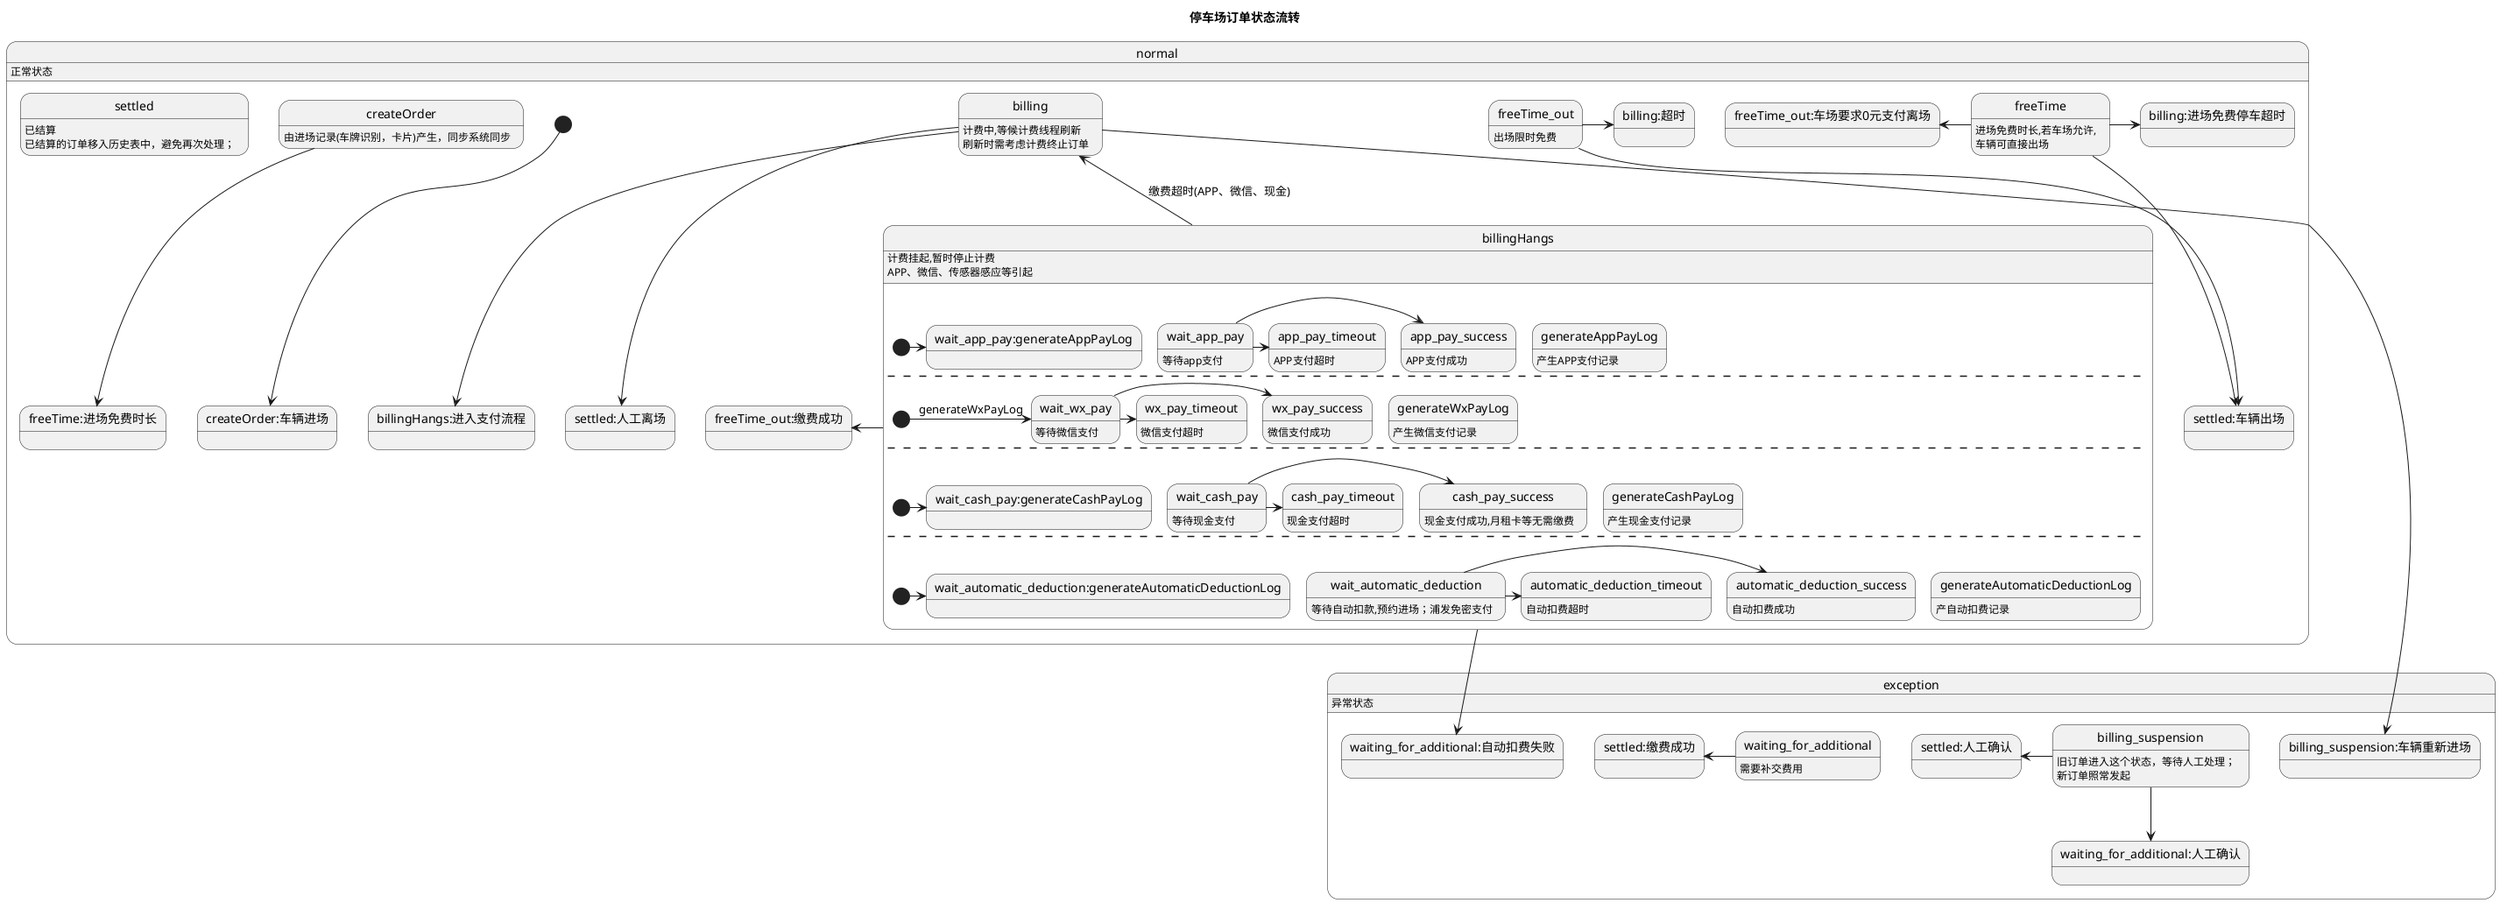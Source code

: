 @startuml

Title 停车场订单状态流转

/'正常状态'/
state normal{
      normal:正常状态

    [*] -down-> createOrder:车辆进场
    createOrder:由进场记录(车牌识别，卡片)产生，同步系统同步

    createOrder -down-> freeTime:进场免费时长
    freeTime:进场免费时长,若车场允许,\n车辆可直接出场

    freeTime -left-> freeTime_out:车场要求0元支付离场
    freeTime_out:出场限时免费

    freeTime -right-> billing:进场免费停车超时
    billing:计费中,等候计费线程刷新\n刷新时需考虑计费终止订单

    freeTime-down->settled:车辆出场
    settled:已结算

    freeTime_out-down->settled:车辆出场

    freeTime_out -right-> billing:超时


    billing-down->billingHangs:进入支付流程


    /'计费挂起'/
        state billingHangs{
              billingHangs:计费挂起,暂时停止计费\nAPP、微信、传感器感应等引起

            [*] -> wait_app_pay:generateAppPayLog
            wait_app_pay:等待app支付
            generateAppPayLog:产生APP支付记录

            wait_app_pay->app_pay_success
            app_pay_success:APP支付成功

            wait_app_pay->app_pay_timeout
            app_pay_timeout:APP支付超时

            --

            [*] -> wait_wx_pay: generateWxPayLog
            wait_wx_pay:等待微信支付
            generateWxPayLog:产生微信支付记录

            wait_wx_pay->wx_pay_success
            wx_pay_success:微信支付成功

            wait_wx_pay->wx_pay_timeout
            wx_pay_timeout:微信支付超时

            --

            [*] -> wait_cash_pay:generateCashPayLog
            wait_cash_pay:等待现金支付
            generateCashPayLog:产生现金支付记录

            wait_cash_pay->cash_pay_success
            cash_pay_success:现金支付成功,月租卡等无需缴费

            wait_cash_pay->cash_pay_timeout
            cash_pay_timeout:现金支付超时

            --

            [*] -> wait_automatic_deduction:generateAutomaticDeductionLog
            wait_automatic_deduction:等待自动扣款,预约进场；浦发免密支付
            generateAutomaticDeductionLog:产自动扣费记录

            wait_automatic_deduction->automatic_deduction_success
            automatic_deduction_success:自动扣费成功

            wait_automatic_deduction->automatic_deduction_timeout
            automatic_deduction_timeout:自动扣费超时

        }

     billing-down->settled:人工离场
     settled:已结算的订单移入历史表中，避免再次处理；

     billingHangs-left->freeTime_out:缴费成功

     billingHangs-up->billing:缴费超时(APP、微信、现金)

}

/'exception:异常状态'/

state exception{
      exception:异常状态

  billing-right->billing_suspension:车辆重新进场

  billing_suspension:旧订单进入这个状态，等待人工处理；\n新订单照常发起

  billing_suspension-left->settled:人工确认

  billing_suspension-down->waiting_for_additional:人工确认
  waiting_for_additional:需要补交费用

  waiting_for_additional-left->settled:缴费成功

  billingHangs-down->waiting_for_additional:自动扣费失败


}
@enduml